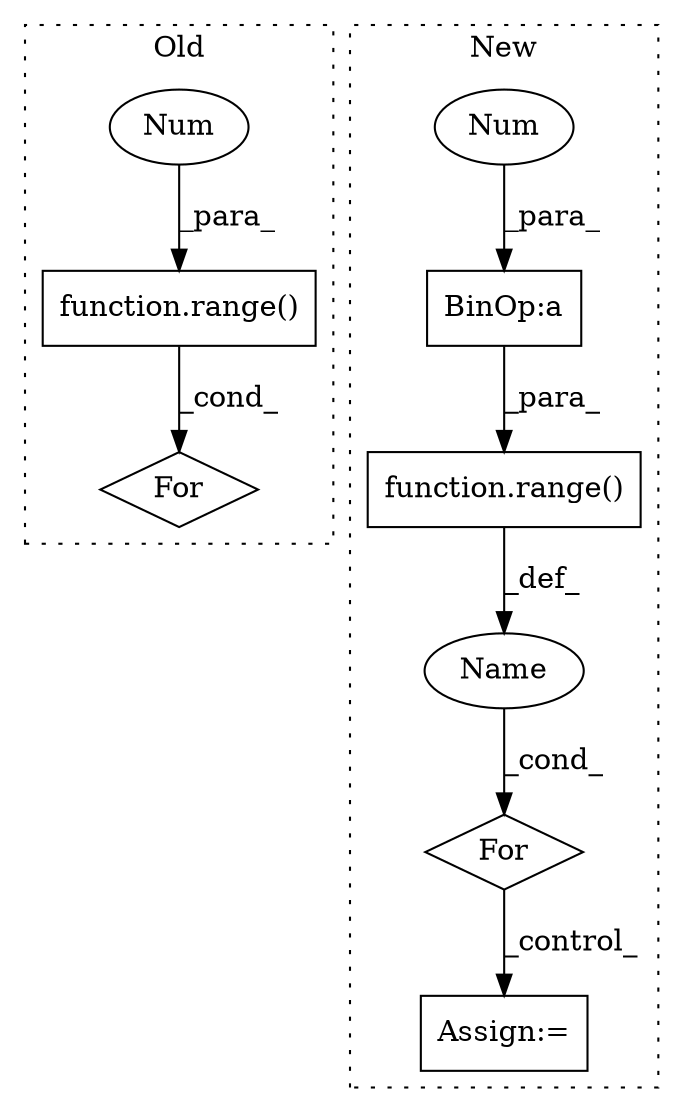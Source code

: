 digraph G {
subgraph cluster0 {
1 [label="function.range()" a="75" s="5645,5652" l="6,1" shape="box"];
3 [label="For" a="107" s="5636,5653" l="4,5" shape="diamond"];
7 [label="Num" a="76" s="5651" l="1" shape="ellipse"];
label = "Old";
style="dotted";
}
subgraph cluster1 {
2 [label="For" a="107" s="2566,2592" l="4,5" shape="diamond"];
4 [label="function.range()" a="75" s="2575,2591" l="6,1" shape="box"];
5 [label="Assign:=" a="68" s="2700" l="3" shape="box"];
6 [label="Name" a="87" s="2570" l="1" shape="ellipse"];
8 [label="BinOp:a" a="82" s="2559" l="3" shape="box"];
9 [label="Num" a="76" s="2562" l="1" shape="ellipse"];
label = "New";
style="dotted";
}
1 -> 3 [label="_cond_"];
2 -> 5 [label="_control_"];
4 -> 6 [label="_def_"];
6 -> 2 [label="_cond_"];
7 -> 1 [label="_para_"];
8 -> 4 [label="_para_"];
9 -> 8 [label="_para_"];
}